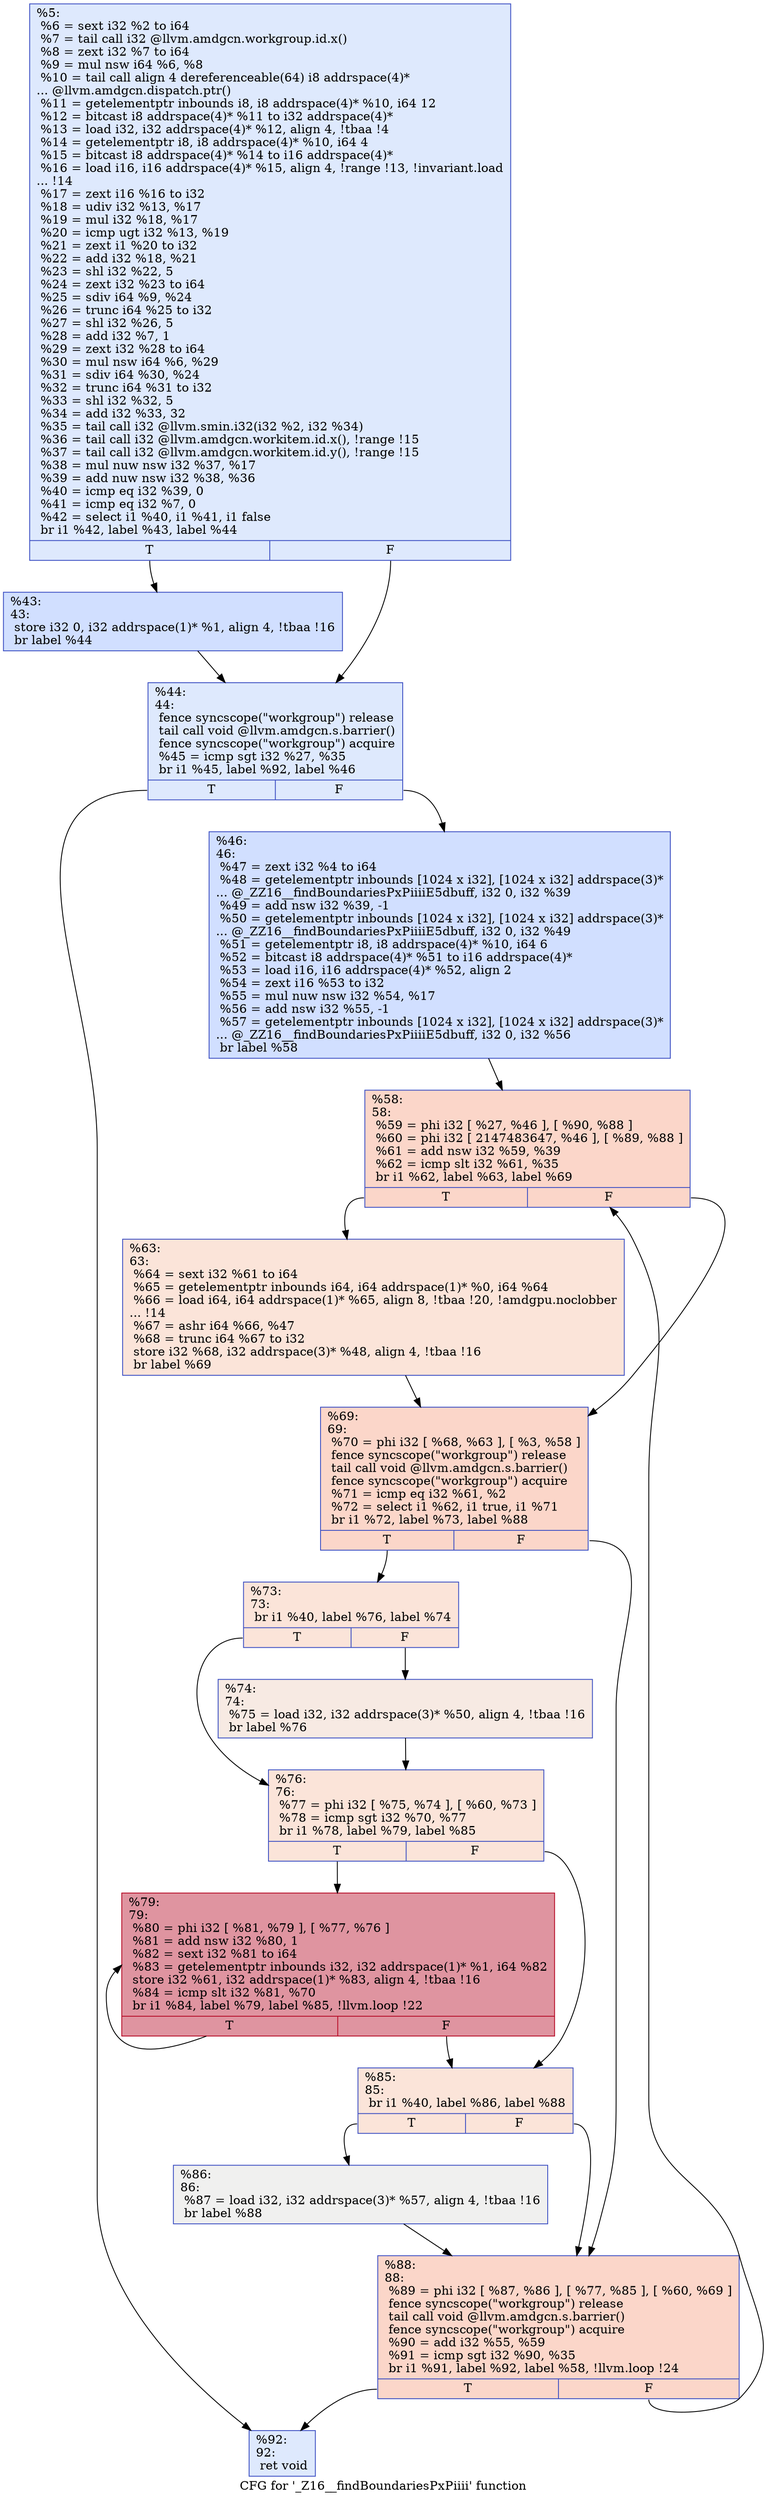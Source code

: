 digraph "CFG for '_Z16__findBoundariesPxPiiii' function" {
	label="CFG for '_Z16__findBoundariesPxPiiii' function";

	Node0x4625040 [shape=record,color="#3d50c3ff", style=filled, fillcolor="#b5cdfa70",label="{%5:\l  %6 = sext i32 %2 to i64\l  %7 = tail call i32 @llvm.amdgcn.workgroup.id.x()\l  %8 = zext i32 %7 to i64\l  %9 = mul nsw i64 %6, %8\l  %10 = tail call align 4 dereferenceable(64) i8 addrspace(4)*\l... @llvm.amdgcn.dispatch.ptr()\l  %11 = getelementptr inbounds i8, i8 addrspace(4)* %10, i64 12\l  %12 = bitcast i8 addrspace(4)* %11 to i32 addrspace(4)*\l  %13 = load i32, i32 addrspace(4)* %12, align 4, !tbaa !4\l  %14 = getelementptr i8, i8 addrspace(4)* %10, i64 4\l  %15 = bitcast i8 addrspace(4)* %14 to i16 addrspace(4)*\l  %16 = load i16, i16 addrspace(4)* %15, align 4, !range !13, !invariant.load\l... !14\l  %17 = zext i16 %16 to i32\l  %18 = udiv i32 %13, %17\l  %19 = mul i32 %18, %17\l  %20 = icmp ugt i32 %13, %19\l  %21 = zext i1 %20 to i32\l  %22 = add i32 %18, %21\l  %23 = shl i32 %22, 5\l  %24 = zext i32 %23 to i64\l  %25 = sdiv i64 %9, %24\l  %26 = trunc i64 %25 to i32\l  %27 = shl i32 %26, 5\l  %28 = add i32 %7, 1\l  %29 = zext i32 %28 to i64\l  %30 = mul nsw i64 %6, %29\l  %31 = sdiv i64 %30, %24\l  %32 = trunc i64 %31 to i32\l  %33 = shl i32 %32, 5\l  %34 = add i32 %33, 32\l  %35 = tail call i32 @llvm.smin.i32(i32 %2, i32 %34)\l  %36 = tail call i32 @llvm.amdgcn.workitem.id.x(), !range !15\l  %37 = tail call i32 @llvm.amdgcn.workitem.id.y(), !range !15\l  %38 = mul nuw nsw i32 %37, %17\l  %39 = add nuw nsw i32 %38, %36\l  %40 = icmp eq i32 %39, 0\l  %41 = icmp eq i32 %7, 0\l  %42 = select i1 %40, i1 %41, i1 false\l  br i1 %42, label %43, label %44\l|{<s0>T|<s1>F}}"];
	Node0x4625040:s0 -> Node0x4628a80;
	Node0x4625040:s1 -> Node0x4628b10;
	Node0x4628a80 [shape=record,color="#3d50c3ff", style=filled, fillcolor="#96b7ff70",label="{%43:\l43:                                               \l  store i32 0, i32 addrspace(1)* %1, align 4, !tbaa !16\l  br label %44\l}"];
	Node0x4628a80 -> Node0x4628b10;
	Node0x4628b10 [shape=record,color="#3d50c3ff", style=filled, fillcolor="#b5cdfa70",label="{%44:\l44:                                               \l  fence syncscope(\"workgroup\") release\l  tail call void @llvm.amdgcn.s.barrier()\l  fence syncscope(\"workgroup\") acquire\l  %45 = icmp sgt i32 %27, %35\l  br i1 %45, label %92, label %46\l|{<s0>T|<s1>F}}"];
	Node0x4628b10:s0 -> Node0x46291b0;
	Node0x4628b10:s1 -> Node0x4629240;
	Node0x4629240 [shape=record,color="#3d50c3ff", style=filled, fillcolor="#96b7ff70",label="{%46:\l46:                                               \l  %47 = zext i32 %4 to i64\l  %48 = getelementptr inbounds [1024 x i32], [1024 x i32] addrspace(3)*\l... @_ZZ16__findBoundariesPxPiiiiE5dbuff, i32 0, i32 %39\l  %49 = add nsw i32 %39, -1\l  %50 = getelementptr inbounds [1024 x i32], [1024 x i32] addrspace(3)*\l... @_ZZ16__findBoundariesPxPiiiiE5dbuff, i32 0, i32 %49\l  %51 = getelementptr i8, i8 addrspace(4)* %10, i64 6\l  %52 = bitcast i8 addrspace(4)* %51 to i16 addrspace(4)*\l  %53 = load i16, i16 addrspace(4)* %52, align 2\l  %54 = zext i16 %53 to i32\l  %55 = mul nuw nsw i32 %54, %17\l  %56 = add nsw i32 %55, -1\l  %57 = getelementptr inbounds [1024 x i32], [1024 x i32] addrspace(3)*\l... @_ZZ16__findBoundariesPxPiiiiE5dbuff, i32 0, i32 %56\l  br label %58\l}"];
	Node0x4629240 -> Node0x4629440;
	Node0x4629440 [shape=record,color="#3d50c3ff", style=filled, fillcolor="#f6a38570",label="{%58:\l58:                                               \l  %59 = phi i32 [ %27, %46 ], [ %90, %88 ]\l  %60 = phi i32 [ 2147483647, %46 ], [ %89, %88 ]\l  %61 = add nsw i32 %59, %39\l  %62 = icmp slt i32 %61, %35\l  br i1 %62, label %63, label %69\l|{<s0>T|<s1>F}}"];
	Node0x4629440:s0 -> Node0x4629ec0;
	Node0x4629440:s1 -> Node0x4629f50;
	Node0x4629ec0 [shape=record,color="#3d50c3ff", style=filled, fillcolor="#f5c1a970",label="{%63:\l63:                                               \l  %64 = sext i32 %61 to i64\l  %65 = getelementptr inbounds i64, i64 addrspace(1)* %0, i64 %64\l  %66 = load i64, i64 addrspace(1)* %65, align 8, !tbaa !20, !amdgpu.noclobber\l... !14\l  %67 = ashr i64 %66, %47\l  %68 = trunc i64 %67 to i32\l  store i32 %68, i32 addrspace(3)* %48, align 4, !tbaa !16\l  br label %69\l}"];
	Node0x4629ec0 -> Node0x4629f50;
	Node0x4629f50 [shape=record,color="#3d50c3ff", style=filled, fillcolor="#f6a38570",label="{%69:\l69:                                               \l  %70 = phi i32 [ %68, %63 ], [ %3, %58 ]\l  fence syncscope(\"workgroup\") release\l  tail call void @llvm.amdgcn.s.barrier()\l  fence syncscope(\"workgroup\") acquire\l  %71 = icmp eq i32 %61, %2\l  %72 = select i1 %62, i1 true, i1 %71\l  br i1 %72, label %73, label %88\l|{<s0>T|<s1>F}}"];
	Node0x4629f50:s0 -> Node0x462b740;
	Node0x4629f50:s1 -> Node0x4629b10;
	Node0x462b740 [shape=record,color="#3d50c3ff", style=filled, fillcolor="#f5c1a970",label="{%73:\l73:                                               \l  br i1 %40, label %76, label %74\l|{<s0>T|<s1>F}}"];
	Node0x462b740:s0 -> Node0x462b840;
	Node0x462b740:s1 -> Node0x462b890;
	Node0x462b890 [shape=record,color="#3d50c3ff", style=filled, fillcolor="#eed0c070",label="{%74:\l74:                                               \l  %75 = load i32, i32 addrspace(3)* %50, align 4, !tbaa !16\l  br label %76\l}"];
	Node0x462b890 -> Node0x462b840;
	Node0x462b840 [shape=record,color="#3d50c3ff", style=filled, fillcolor="#f5c1a970",label="{%76:\l76:                                               \l  %77 = phi i32 [ %75, %74 ], [ %60, %73 ]\l  %78 = icmp sgt i32 %70, %77\l  br i1 %78, label %79, label %85\l|{<s0>T|<s1>F}}"];
	Node0x462b840:s0 -> Node0x462bc20;
	Node0x462b840:s1 -> Node0x462bc70;
	Node0x462bc20 [shape=record,color="#b70d28ff", style=filled, fillcolor="#b70d2870",label="{%79:\l79:                                               \l  %80 = phi i32 [ %81, %79 ], [ %77, %76 ]\l  %81 = add nsw i32 %80, 1\l  %82 = sext i32 %81 to i64\l  %83 = getelementptr inbounds i32, i32 addrspace(1)* %1, i64 %82\l  store i32 %61, i32 addrspace(1)* %83, align 4, !tbaa !16\l  %84 = icmp slt i32 %81, %70\l  br i1 %84, label %79, label %85, !llvm.loop !22\l|{<s0>T|<s1>F}}"];
	Node0x462bc20:s0 -> Node0x462bc20;
	Node0x462bc20:s1 -> Node0x462bc70;
	Node0x462bc70 [shape=record,color="#3d50c3ff", style=filled, fillcolor="#f5c1a970",label="{%85:\l85:                                               \l  br i1 %40, label %86, label %88\l|{<s0>T|<s1>F}}"];
	Node0x462bc70:s0 -> Node0x462c290;
	Node0x462bc70:s1 -> Node0x4629b10;
	Node0x462c290 [shape=record,color="#3d50c3ff", style=filled, fillcolor="#dedcdb70",label="{%86:\l86:                                               \l  %87 = load i32, i32 addrspace(3)* %57, align 4, !tbaa !16\l  br label %88\l}"];
	Node0x462c290 -> Node0x4629b10;
	Node0x4629b10 [shape=record,color="#3d50c3ff", style=filled, fillcolor="#f6a38570",label="{%88:\l88:                                               \l  %89 = phi i32 [ %87, %86 ], [ %77, %85 ], [ %60, %69 ]\l  fence syncscope(\"workgroup\") release\l  tail call void @llvm.amdgcn.s.barrier()\l  fence syncscope(\"workgroup\") acquire\l  %90 = add i32 %55, %59\l  %91 = icmp sgt i32 %90, %35\l  br i1 %91, label %92, label %58, !llvm.loop !24\l|{<s0>T|<s1>F}}"];
	Node0x4629b10:s0 -> Node0x46291b0;
	Node0x4629b10:s1 -> Node0x4629440;
	Node0x46291b0 [shape=record,color="#3d50c3ff", style=filled, fillcolor="#b5cdfa70",label="{%92:\l92:                                               \l  ret void\l}"];
}
